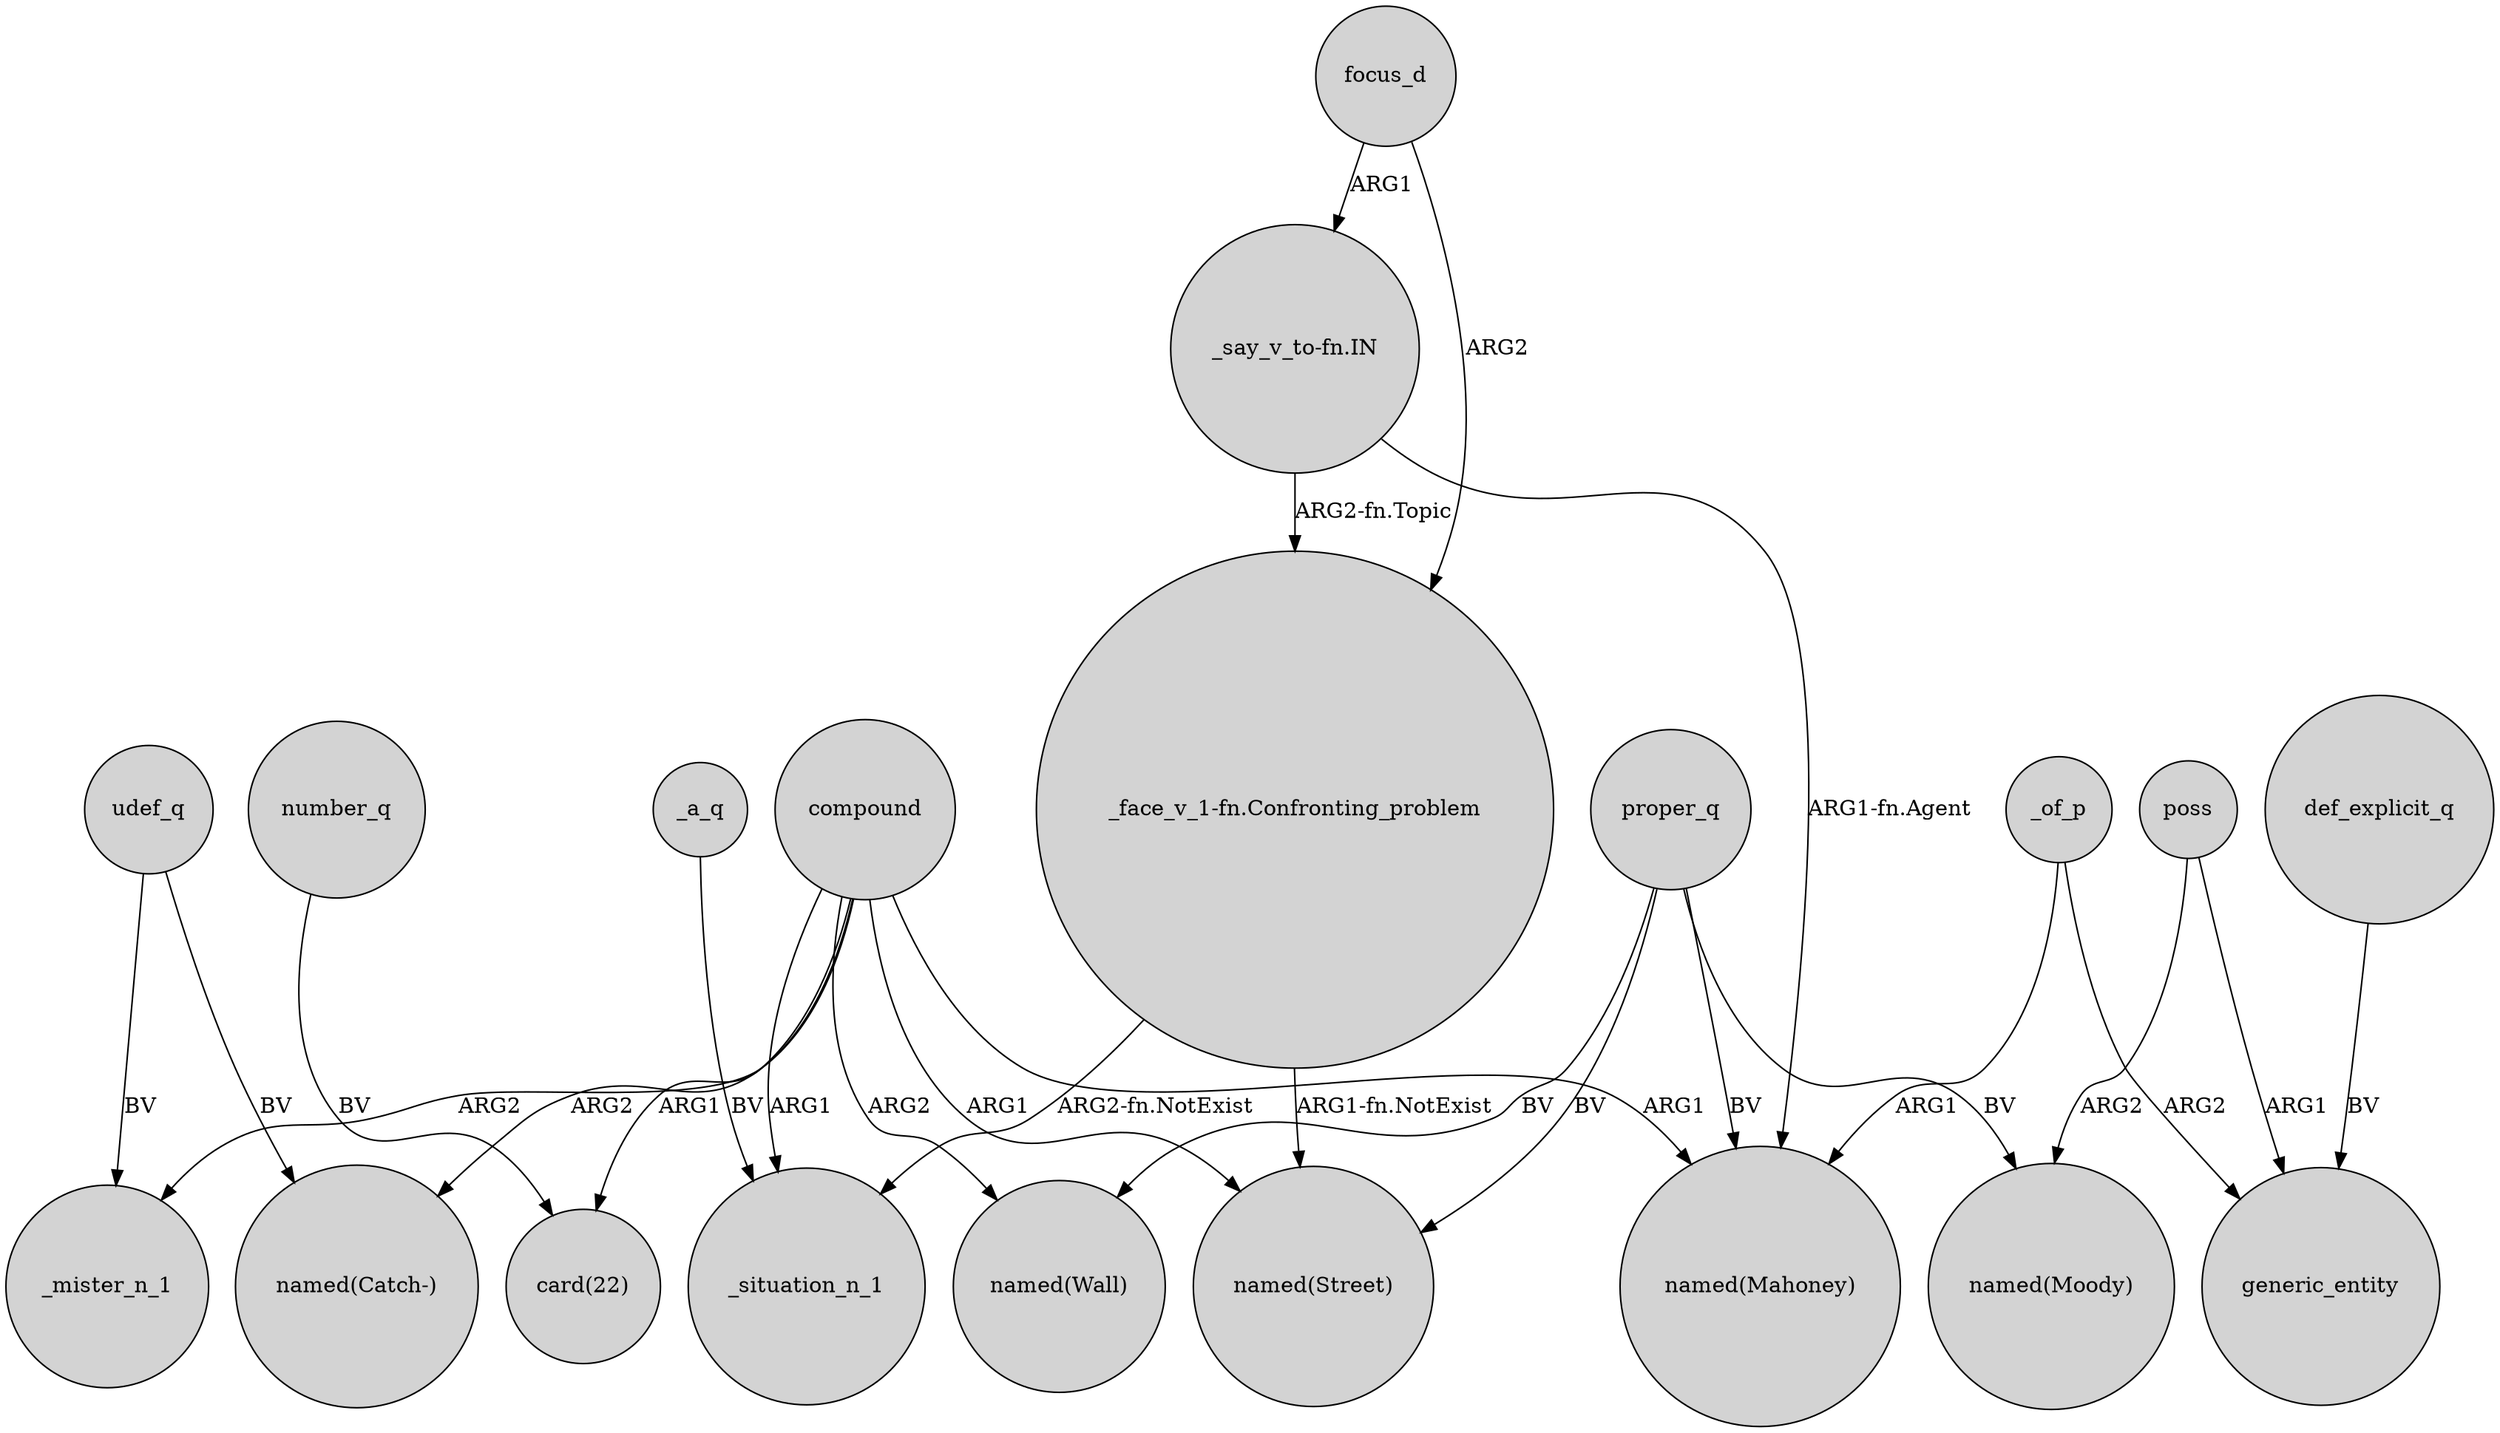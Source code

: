 digraph {
	node [shape=circle style=filled]
	_a_q -> _situation_n_1 [label=BV]
	_of_p -> generic_entity [label=ARG2]
	udef_q -> "named(Catch-)" [label=BV]
	poss -> generic_entity [label=ARG1]
	compound -> "named(Catch-)" [label=ARG2]
	compound -> "card(22)" [label=ARG1]
	proper_q -> "named(Moody)" [label=BV]
	compound -> "named(Street)" [label=ARG1]
	proper_q -> "named(Wall)" [label=BV]
	"_say_v_to-fn.IN" -> "_face_v_1-fn.Confronting_problem" [label="ARG2-fn.Topic"]
	compound -> _mister_n_1 [label=ARG2]
	focus_d -> "_face_v_1-fn.Confronting_problem" [label=ARG2]
	def_explicit_q -> generic_entity [label=BV]
	udef_q -> _mister_n_1 [label=BV]
	proper_q -> "named(Mahoney)" [label=BV]
	_of_p -> "named(Mahoney)" [label=ARG1]
	focus_d -> "_say_v_to-fn.IN" [label=ARG1]
	compound -> _situation_n_1 [label=ARG1]
	proper_q -> "named(Street)" [label=BV]
	number_q -> "card(22)" [label=BV]
	compound -> "named(Wall)" [label=ARG2]
	compound -> "named(Mahoney)" [label=ARG1]
	"_say_v_to-fn.IN" -> "named(Mahoney)" [label="ARG1-fn.Agent"]
	"_face_v_1-fn.Confronting_problem" -> "named(Street)" [label="ARG1-fn.NotExist"]
	poss -> "named(Moody)" [label=ARG2]
	"_face_v_1-fn.Confronting_problem" -> _situation_n_1 [label="ARG2-fn.NotExist"]
}
